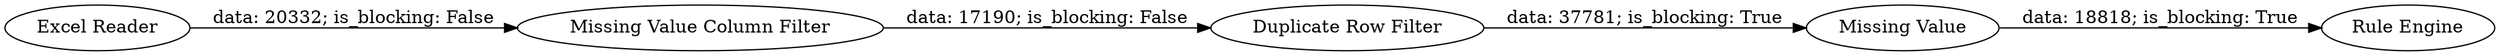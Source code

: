 digraph {
	"4282932788257815895_12" [label="Excel Reader"]
	"4282932788257815895_14" [label="Rule Engine"]
	"4282932788257815895_24" [label="Missing Value Column Filter"]
	"4282932788257815895_23" [label="Duplicate Row Filter"]
	"4282932788257815895_16" [label="Missing Value"]
	"4282932788257815895_12" -> "4282932788257815895_24" [label="data: 20332; is_blocking: False"]
	"4282932788257815895_24" -> "4282932788257815895_23" [label="data: 17190; is_blocking: False"]
	"4282932788257815895_16" -> "4282932788257815895_14" [label="data: 18818; is_blocking: True"]
	"4282932788257815895_23" -> "4282932788257815895_16" [label="data: 37781; is_blocking: True"]
	rankdir=LR
}
